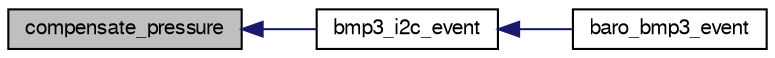digraph "compensate_pressure"
{
  edge [fontname="FreeSans",fontsize="10",labelfontname="FreeSans",labelfontsize="10"];
  node [fontname="FreeSans",fontsize="10",shape=record];
  rankdir="LR";
  Node1 [label="compensate_pressure",height=0.2,width=0.4,color="black", fillcolor="grey75", style="filled", fontcolor="black"];
  Node1 -> Node2 [dir="back",color="midnightblue",fontsize="10",style="solid",fontname="FreeSans"];
  Node2 [label="bmp3_i2c_event",height=0.2,width=0.4,color="black", fillcolor="white", style="filled",URL="$bmp3__i2c_8h.html#a2d07788e11215a1993e7247f8da1bc18"];
  Node2 -> Node3 [dir="back",color="midnightblue",fontsize="10",style="solid",fontname="FreeSans"];
  Node3 [label="baro_bmp3_event",height=0.2,width=0.4,color="black", fillcolor="white", style="filled",URL="$baro__bmp3_8h.html#ad28e37c05782363bfcddbce502e22800"];
}
